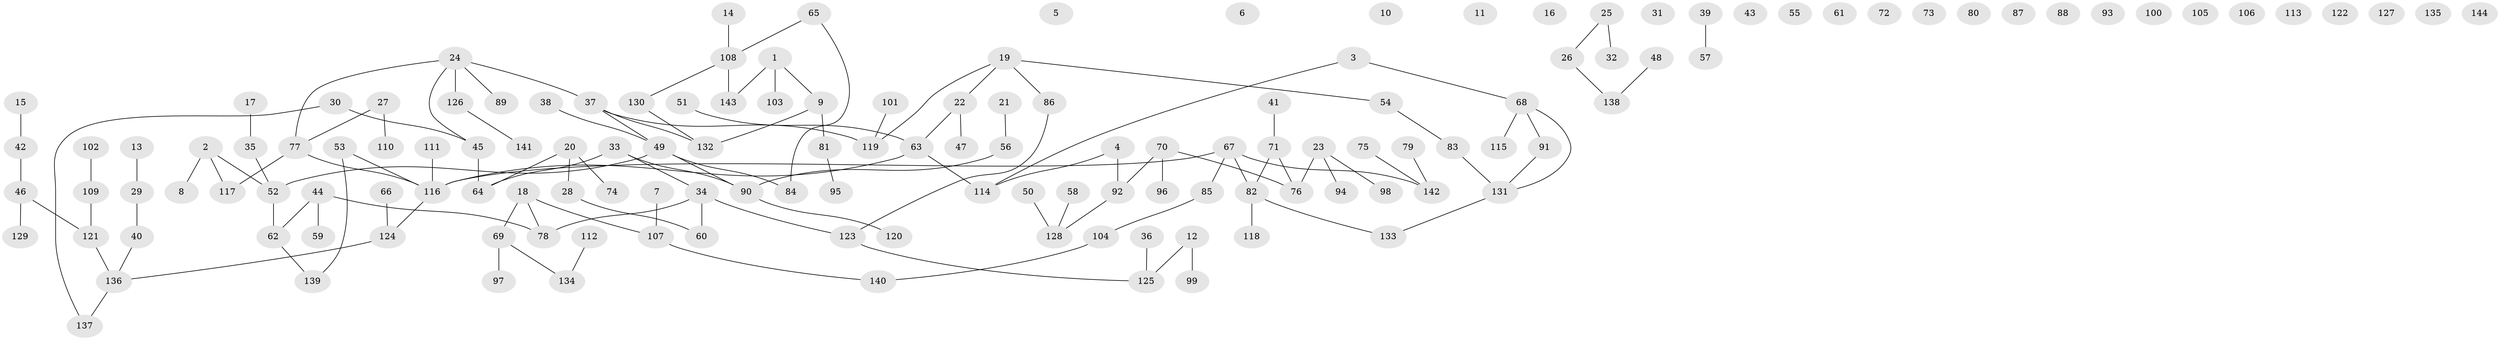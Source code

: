 // coarse degree distribution, {0: 0.5813953488372093, 1: 0.3023255813953488, 3: 0.023255813953488372, 5: 0.046511627906976744, 8: 0.023255813953488372, 4: 0.023255813953488372}
// Generated by graph-tools (version 1.1) at 2025/43/03/04/25 21:43:18]
// undirected, 144 vertices, 133 edges
graph export_dot {
graph [start="1"]
  node [color=gray90,style=filled];
  1;
  2;
  3;
  4;
  5;
  6;
  7;
  8;
  9;
  10;
  11;
  12;
  13;
  14;
  15;
  16;
  17;
  18;
  19;
  20;
  21;
  22;
  23;
  24;
  25;
  26;
  27;
  28;
  29;
  30;
  31;
  32;
  33;
  34;
  35;
  36;
  37;
  38;
  39;
  40;
  41;
  42;
  43;
  44;
  45;
  46;
  47;
  48;
  49;
  50;
  51;
  52;
  53;
  54;
  55;
  56;
  57;
  58;
  59;
  60;
  61;
  62;
  63;
  64;
  65;
  66;
  67;
  68;
  69;
  70;
  71;
  72;
  73;
  74;
  75;
  76;
  77;
  78;
  79;
  80;
  81;
  82;
  83;
  84;
  85;
  86;
  87;
  88;
  89;
  90;
  91;
  92;
  93;
  94;
  95;
  96;
  97;
  98;
  99;
  100;
  101;
  102;
  103;
  104;
  105;
  106;
  107;
  108;
  109;
  110;
  111;
  112;
  113;
  114;
  115;
  116;
  117;
  118;
  119;
  120;
  121;
  122;
  123;
  124;
  125;
  126;
  127;
  128;
  129;
  130;
  131;
  132;
  133;
  134;
  135;
  136;
  137;
  138;
  139;
  140;
  141;
  142;
  143;
  144;
  1 -- 9;
  1 -- 103;
  1 -- 143;
  2 -- 8;
  2 -- 52;
  2 -- 117;
  3 -- 68;
  3 -- 114;
  4 -- 92;
  4 -- 114;
  7 -- 107;
  9 -- 81;
  9 -- 132;
  12 -- 99;
  12 -- 125;
  13 -- 29;
  14 -- 108;
  15 -- 42;
  17 -- 35;
  18 -- 69;
  18 -- 78;
  18 -- 107;
  19 -- 22;
  19 -- 54;
  19 -- 86;
  19 -- 119;
  20 -- 28;
  20 -- 64;
  20 -- 74;
  21 -- 56;
  22 -- 47;
  22 -- 63;
  23 -- 76;
  23 -- 94;
  23 -- 98;
  24 -- 37;
  24 -- 45;
  24 -- 77;
  24 -- 89;
  24 -- 126;
  25 -- 26;
  25 -- 32;
  26 -- 138;
  27 -- 77;
  27 -- 110;
  28 -- 60;
  29 -- 40;
  30 -- 45;
  30 -- 137;
  33 -- 34;
  33 -- 64;
  33 -- 90;
  34 -- 60;
  34 -- 78;
  34 -- 123;
  35 -- 52;
  36 -- 125;
  37 -- 49;
  37 -- 119;
  37 -- 132;
  38 -- 49;
  39 -- 57;
  40 -- 136;
  41 -- 71;
  42 -- 46;
  44 -- 59;
  44 -- 62;
  44 -- 78;
  45 -- 64;
  46 -- 121;
  46 -- 129;
  48 -- 138;
  49 -- 52;
  49 -- 84;
  49 -- 90;
  50 -- 128;
  51 -- 63;
  52 -- 62;
  53 -- 116;
  53 -- 139;
  54 -- 83;
  56 -- 90;
  58 -- 128;
  62 -- 139;
  63 -- 114;
  63 -- 116;
  65 -- 84;
  65 -- 108;
  66 -- 124;
  67 -- 82;
  67 -- 85;
  67 -- 116;
  67 -- 142;
  68 -- 91;
  68 -- 115;
  68 -- 131;
  69 -- 97;
  69 -- 134;
  70 -- 76;
  70 -- 92;
  70 -- 96;
  71 -- 76;
  71 -- 82;
  75 -- 142;
  77 -- 116;
  77 -- 117;
  79 -- 142;
  81 -- 95;
  82 -- 118;
  82 -- 133;
  83 -- 131;
  85 -- 104;
  86 -- 123;
  90 -- 120;
  91 -- 131;
  92 -- 128;
  101 -- 119;
  102 -- 109;
  104 -- 140;
  107 -- 140;
  108 -- 130;
  108 -- 143;
  109 -- 121;
  111 -- 116;
  112 -- 134;
  116 -- 124;
  121 -- 136;
  123 -- 125;
  124 -- 136;
  126 -- 141;
  130 -- 132;
  131 -- 133;
  136 -- 137;
}
